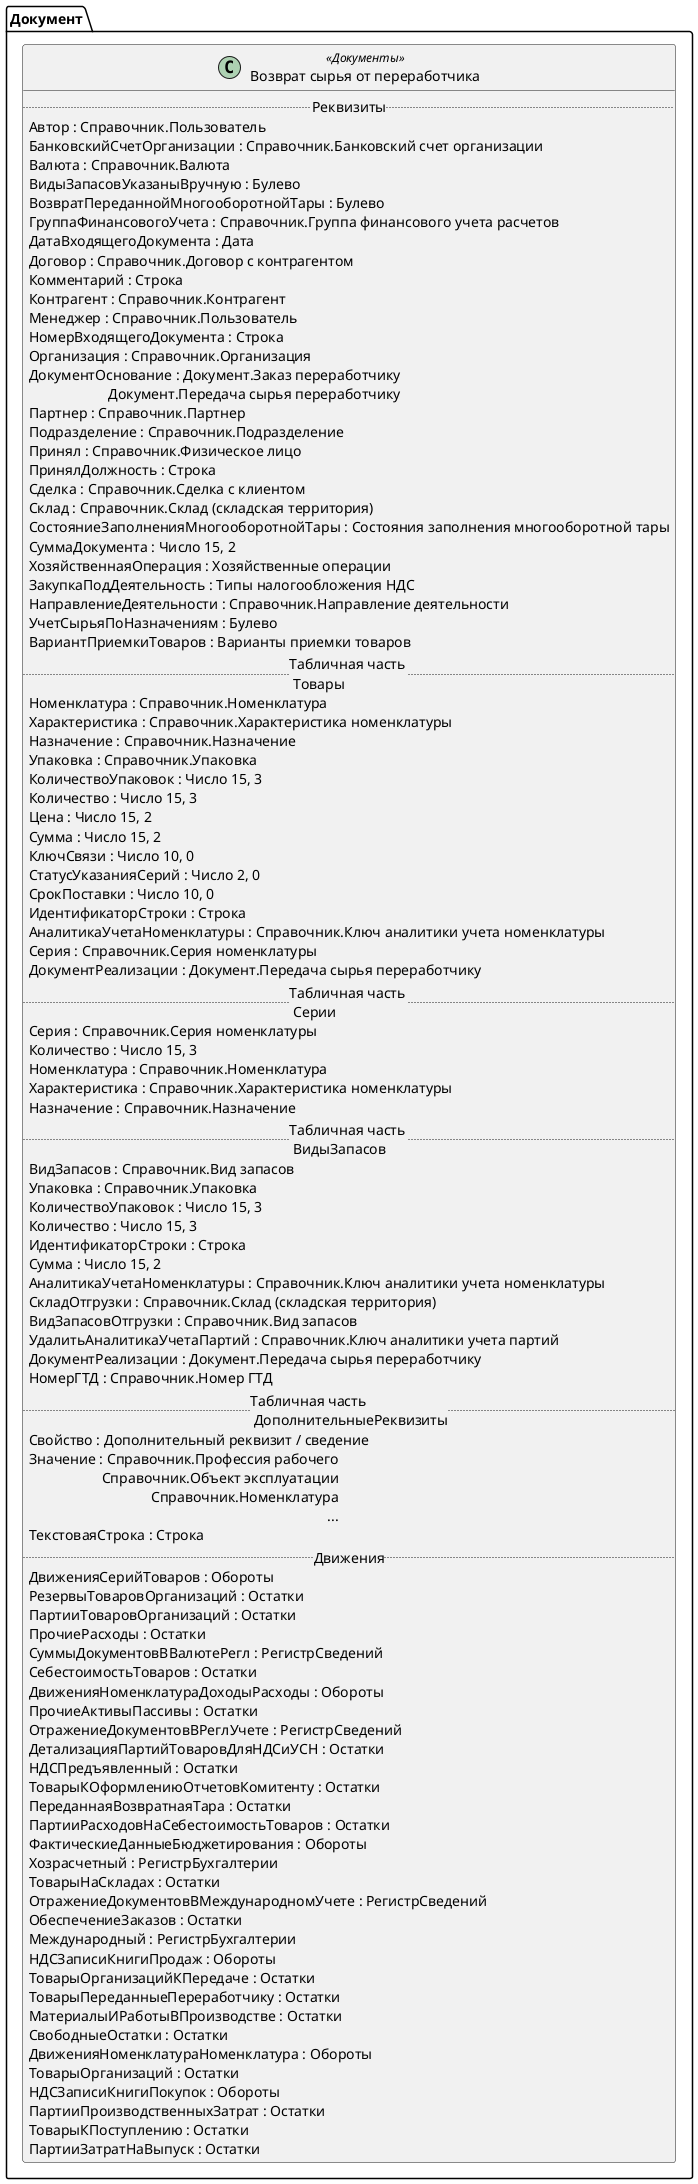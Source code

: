﻿@startuml ВозвратСырьяОтПереработчика
'!include templates.wsd
'..\include templates.wsd
class Документ.ВозвратСырьяОтПереработчика as "Возврат сырья от переработчика" <<Документы>>
{
..Реквизиты..
Автор : Справочник.Пользователь
БанковскийСчетОрганизации : Справочник.Банковский счет организации
Валюта : Справочник.Валюта
ВидыЗапасовУказаныВручную : Булево
ВозвратПереданнойМногооборотнойТары : Булево
ГруппаФинансовогоУчета : Справочник.Группа финансового учета расчетов
ДатаВходящегоДокумента : Дата
Договор : Справочник.Договор с контрагентом
Комментарий : Строка
Контрагент : Справочник.Контрагент
Менеджер : Справочник.Пользователь
НомерВходящегоДокумента : Строка
Организация : Справочник.Организация
ДокументОснование : Документ.Заказ переработчику\rДокумент.Передача сырья переработчику
Партнер : Справочник.Партнер
Подразделение : Справочник.Подразделение
Принял : Справочник.Физическое лицо
ПринялДолжность : Строка
Сделка : Справочник.Сделка с клиентом
Склад : Справочник.Склад (складская территория)
СостояниеЗаполненияМногооборотнойТары : Состояния заполнения многооборотной тары
СуммаДокумента : Число 15, 2
ХозяйственнаяОперация : Хозяйственные операции
ЗакупкаПодДеятельность : Типы налогообложения НДС
НаправлениеДеятельности : Справочник.Направление деятельности
УчетСырьяПоНазначениям : Булево
ВариантПриемкиТоваров : Варианты приемки товаров
..Табличная часть \n Товары..
Номенклатура : Справочник.Номенклатура
Характеристика : Справочник.Характеристика номенклатуры
Назначение : Справочник.Назначение
Упаковка : Справочник.Упаковка
КоличествоУпаковок : Число 15, 3
Количество : Число 15, 3
Цена : Число 15, 2
Сумма : Число 15, 2
КлючСвязи : Число 10, 0
СтатусУказанияСерий : Число 2, 0
СрокПоставки : Число 10, 0
ИдентификаторСтроки : Строка
АналитикаУчетаНоменклатуры : Справочник.Ключ аналитики учета номенклатуры
Серия : Справочник.Серия номенклатуры
ДокументРеализации : Документ.Передача сырья переработчику
..Табличная часть \n Серии..
Серия : Справочник.Серия номенклатуры
Количество : Число 15, 3
Номенклатура : Справочник.Номенклатура
Характеристика : Справочник.Характеристика номенклатуры
Назначение : Справочник.Назначение
..Табличная часть \n ВидыЗапасов..
ВидЗапасов : Справочник.Вид запасов
Упаковка : Справочник.Упаковка
КоличествоУпаковок : Число 15, 3
Количество : Число 15, 3
ИдентификаторСтроки : Строка
Сумма : Число 15, 2
АналитикаУчетаНоменклатуры : Справочник.Ключ аналитики учета номенклатуры
СкладОтгрузки : Справочник.Склад (складская территория)
ВидЗапасовОтгрузки : Справочник.Вид запасов
УдалитьАналитикаУчетаПартий : Справочник.Ключ аналитики учета партий
ДокументРеализации : Документ.Передача сырья переработчику
НомерГТД : Справочник.Номер ГТД
..Табличная часть \n ДополнительныеРеквизиты..
Свойство : Дополнительный реквизит / сведение
Значение : Справочник.Профессия рабочего\rСправочник.Объект эксплуатации\rСправочник.Номенклатура\r...
ТекстоваяСтрока : Строка
..Движения..
ДвиженияСерийТоваров : Обороты
РезервыТоваровОрганизаций : Остатки
ПартииТоваровОрганизаций : Остатки
ПрочиеРасходы : Остатки
СуммыДокументовВВалютеРегл : РегистрСведений
СебестоимостьТоваров : Остатки
ДвиженияНоменклатураДоходыРасходы : Обороты
ПрочиеАктивыПассивы : Остатки
ОтражениеДокументовВРеглУчете : РегистрСведений
ДетализацияПартийТоваровДляНДСиУСН : Остатки
НДСПредъявленный : Остатки
ТоварыКОформлениюОтчетовКомитенту : Остатки
ПереданнаяВозвратнаяТара : Остатки
ПартииРасходовНаСебестоимостьТоваров : Остатки
ФактическиеДанныеБюджетирования : Обороты
Хозрасчетный : РегистрБухгалтерии
ТоварыНаСкладах : Остатки
ОтражениеДокументовВМеждународномУчете : РегистрСведений
ОбеспечениеЗаказов : Остатки
Международный : РегистрБухгалтерии
НДСЗаписиКнигиПродаж : Обороты
ТоварыОрганизацийКПередаче : Остатки
ТоварыПереданныеПереработчику : Остатки
МатериалыИРаботыВПроизводстве : Остатки
СвободныеОстатки : Остатки
ДвиженияНоменклатураНоменклатура : Обороты
ТоварыОрганизаций : Остатки
НДСЗаписиКнигиПокупок : Обороты
ПартииПроизводственныхЗатрат : Остатки
ТоварыКПоступлению : Остатки
ПартииЗатратНаВыпуск : Остатки
}
@enduml
